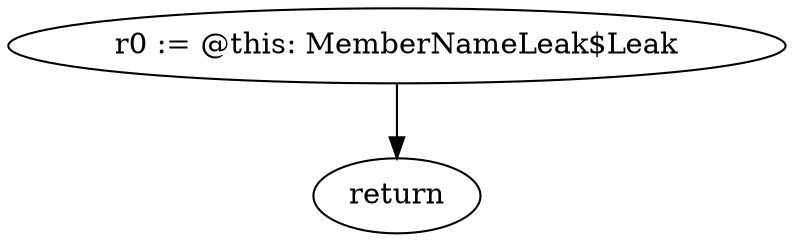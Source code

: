 digraph "unitGraph" {
    "r0 := @this: MemberNameLeak$Leak"
    "return"
    "r0 := @this: MemberNameLeak$Leak"->"return";
}

